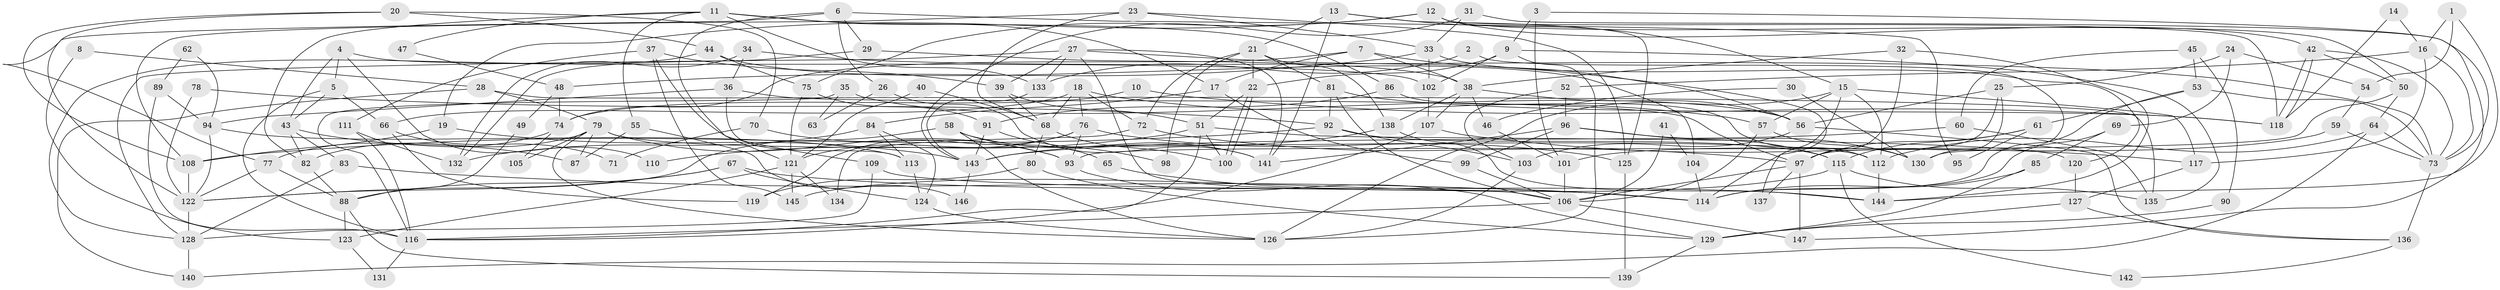 // Generated by graph-tools (version 1.1) at 2025/50/03/09/25 04:50:26]
// undirected, 147 vertices, 294 edges
graph export_dot {
graph [start="1"]
  node [color=gray90,style=filled];
  1;
  2;
  3;
  4;
  5;
  6;
  7;
  8;
  9;
  10;
  11;
  12;
  13;
  14;
  15;
  16;
  17;
  18;
  19;
  20;
  21;
  22;
  23;
  24;
  25;
  26;
  27;
  28;
  29;
  30;
  31;
  32;
  33;
  34;
  35;
  36;
  37;
  38;
  39;
  40;
  41;
  42;
  43;
  44;
  45;
  46;
  47;
  48;
  49;
  50;
  51;
  52;
  53;
  54;
  55;
  56;
  57;
  58;
  59;
  60;
  61;
  62;
  63;
  64;
  65;
  66;
  67;
  68;
  69;
  70;
  71;
  72;
  73;
  74;
  75;
  76;
  77;
  78;
  79;
  80;
  81;
  82;
  83;
  84;
  85;
  86;
  87;
  88;
  89;
  90;
  91;
  92;
  93;
  94;
  95;
  96;
  97;
  98;
  99;
  100;
  101;
  102;
  103;
  104;
  105;
  106;
  107;
  108;
  109;
  110;
  111;
  112;
  113;
  114;
  115;
  116;
  117;
  118;
  119;
  120;
  121;
  122;
  123;
  124;
  125;
  126;
  127;
  128;
  129;
  130;
  131;
  132;
  133;
  134;
  135;
  136;
  137;
  138;
  139;
  140;
  141;
  142;
  143;
  144;
  145;
  146;
  147;
  1 -- 144;
  1 -- 16;
  1 -- 54;
  2 -- 130;
  2 -- 133;
  3 -- 73;
  3 -- 9;
  3 -- 101;
  4 -- 5;
  4 -- 102;
  4 -- 43;
  4 -- 110;
  5 -- 66;
  5 -- 43;
  5 -- 116;
  6 -- 121;
  6 -- 29;
  6 -- 26;
  6 -- 95;
  6 -- 122;
  7 -- 56;
  7 -- 17;
  7 -- 38;
  7 -- 74;
  8 -- 28;
  8 -- 123;
  9 -- 22;
  9 -- 126;
  9 -- 102;
  9 -- 135;
  10 -- 74;
  10 -- 118;
  11 -- 133;
  11 -- 82;
  11 -- 17;
  11 -- 47;
  11 -- 55;
  11 -- 86;
  12 -- 42;
  12 -- 75;
  12 -- 19;
  12 -- 50;
  12 -- 118;
  13 -- 21;
  13 -- 15;
  13 -- 125;
  13 -- 141;
  14 -- 16;
  14 -- 118;
  15 -- 112;
  15 -- 117;
  15 -- 57;
  15 -- 114;
  15 -- 126;
  16 -- 73;
  16 -- 117;
  16 -- 52;
  17 -- 99;
  17 -- 84;
  18 -- 68;
  18 -- 57;
  18 -- 66;
  18 -- 72;
  18 -- 76;
  19 -- 108;
  19 -- 143;
  20 -- 77;
  20 -- 44;
  20 -- 70;
  20 -- 108;
  21 -- 138;
  21 -- 72;
  21 -- 22;
  21 -- 81;
  21 -- 98;
  22 -- 100;
  22 -- 100;
  22 -- 51;
  23 -- 108;
  23 -- 33;
  23 -- 68;
  23 -- 125;
  24 -- 54;
  24 -- 25;
  24 -- 69;
  25 -- 130;
  25 -- 56;
  25 -- 97;
  26 -- 141;
  26 -- 63;
  27 -- 141;
  27 -- 106;
  27 -- 39;
  27 -- 128;
  27 -- 133;
  27 -- 137;
  28 -- 135;
  28 -- 79;
  28 -- 140;
  29 -- 132;
  29 -- 38;
  30 -- 46;
  30 -- 130;
  31 -- 147;
  31 -- 33;
  31 -- 143;
  32 -- 144;
  32 -- 97;
  32 -- 38;
  33 -- 102;
  33 -- 120;
  33 -- 48;
  34 -- 36;
  34 -- 73;
  34 -- 132;
  35 -- 116;
  35 -- 56;
  35 -- 63;
  36 -- 113;
  36 -- 97;
  36 -- 94;
  37 -- 111;
  37 -- 39;
  37 -- 109;
  37 -- 145;
  38 -- 46;
  38 -- 56;
  38 -- 107;
  38 -- 138;
  39 -- 51;
  39 -- 68;
  40 -- 121;
  40 -- 68;
  41 -- 106;
  41 -- 104;
  42 -- 50;
  42 -- 118;
  42 -- 118;
  42 -- 73;
  43 -- 83;
  43 -- 82;
  43 -- 87;
  44 -- 128;
  44 -- 75;
  44 -- 104;
  45 -- 53;
  45 -- 60;
  45 -- 90;
  46 -- 101;
  47 -- 48;
  48 -- 74;
  48 -- 49;
  49 -- 88;
  50 -- 64;
  50 -- 93;
  51 -- 100;
  51 -- 110;
  51 -- 116;
  51 -- 120;
  52 -- 103;
  52 -- 96;
  53 -- 114;
  53 -- 73;
  53 -- 61;
  54 -- 59;
  55 -- 87;
  55 -- 146;
  56 -- 103;
  56 -- 136;
  57 -- 106;
  57 -- 130;
  58 -- 122;
  58 -- 141;
  58 -- 65;
  58 -- 126;
  59 -- 73;
  59 -- 101;
  60 -- 143;
  60 -- 135;
  61 -- 97;
  61 -- 95;
  61 -- 115;
  62 -- 94;
  62 -- 89;
  64 -- 140;
  64 -- 112;
  64 -- 73;
  65 -- 114;
  66 -- 119;
  66 -- 71;
  67 -- 122;
  67 -- 124;
  67 -- 88;
  67 -- 144;
  68 -- 80;
  68 -- 100;
  69 -- 85;
  69 -- 114;
  70 -- 93;
  70 -- 71;
  72 -- 97;
  72 -- 134;
  73 -- 136;
  74 -- 77;
  74 -- 105;
  75 -- 91;
  75 -- 121;
  76 -- 125;
  76 -- 93;
  76 -- 119;
  76 -- 121;
  77 -- 122;
  77 -- 88;
  78 -- 122;
  78 -- 92;
  79 -- 93;
  79 -- 126;
  79 -- 82;
  79 -- 87;
  79 -- 105;
  79 -- 112;
  80 -- 129;
  80 -- 119;
  81 -- 118;
  81 -- 92;
  81 -- 106;
  82 -- 88;
  83 -- 114;
  83 -- 128;
  84 -- 124;
  84 -- 113;
  84 -- 132;
  85 -- 129;
  85 -- 114;
  86 -- 112;
  86 -- 91;
  88 -- 123;
  88 -- 139;
  89 -- 116;
  89 -- 94;
  90 -- 129;
  91 -- 143;
  91 -- 98;
  92 -- 108;
  92 -- 103;
  92 -- 115;
  93 -- 129;
  94 -- 122;
  94 -- 113;
  96 -- 115;
  96 -- 99;
  96 -- 130;
  96 -- 141;
  97 -- 106;
  97 -- 137;
  97 -- 147;
  99 -- 106;
  101 -- 106;
  102 -- 107;
  103 -- 126;
  104 -- 114;
  106 -- 116;
  106 -- 147;
  107 -- 116;
  107 -- 117;
  108 -- 122;
  109 -- 114;
  109 -- 128;
  111 -- 116;
  111 -- 132;
  112 -- 144;
  113 -- 124;
  115 -- 135;
  115 -- 142;
  115 -- 145;
  116 -- 131;
  117 -- 127;
  120 -- 127;
  121 -- 145;
  121 -- 123;
  121 -- 134;
  122 -- 128;
  123 -- 131;
  124 -- 126;
  125 -- 139;
  127 -- 129;
  127 -- 136;
  128 -- 140;
  129 -- 139;
  133 -- 143;
  136 -- 142;
  138 -- 143;
  138 -- 144;
  143 -- 146;
}
